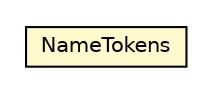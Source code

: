 #!/usr/local/bin/dot
#
# Class diagram 
# Generated by UMLGraph version R5_6-24-gf6e263 (http://www.umlgraph.org/)
#

digraph G {
	edge [fontname="Helvetica",fontsize=10,labelfontname="Helvetica",labelfontsize=10];
	node [fontname="Helvetica",fontsize=10,shape=plaintext];
	nodesep=0.25;
	ranksep=0.5;
	rankdir=LR;
	// com.gwtplatform.carstore.client.place.NameTokens
	c260425 [label=<<table title="com.gwtplatform.carstore.client.place.NameTokens" border="0" cellborder="1" cellspacing="0" cellpadding="2" port="p" bgcolor="lemonChiffon" href="./NameTokens.html">
		<tr><td><table border="0" cellspacing="0" cellpadding="1">
<tr><td align="center" balign="center"> NameTokens </td></tr>
		</table></td></tr>
		</table>>, URL="./NameTokens.html", fontname="Helvetica", fontcolor="black", fontsize=10.0];
}


